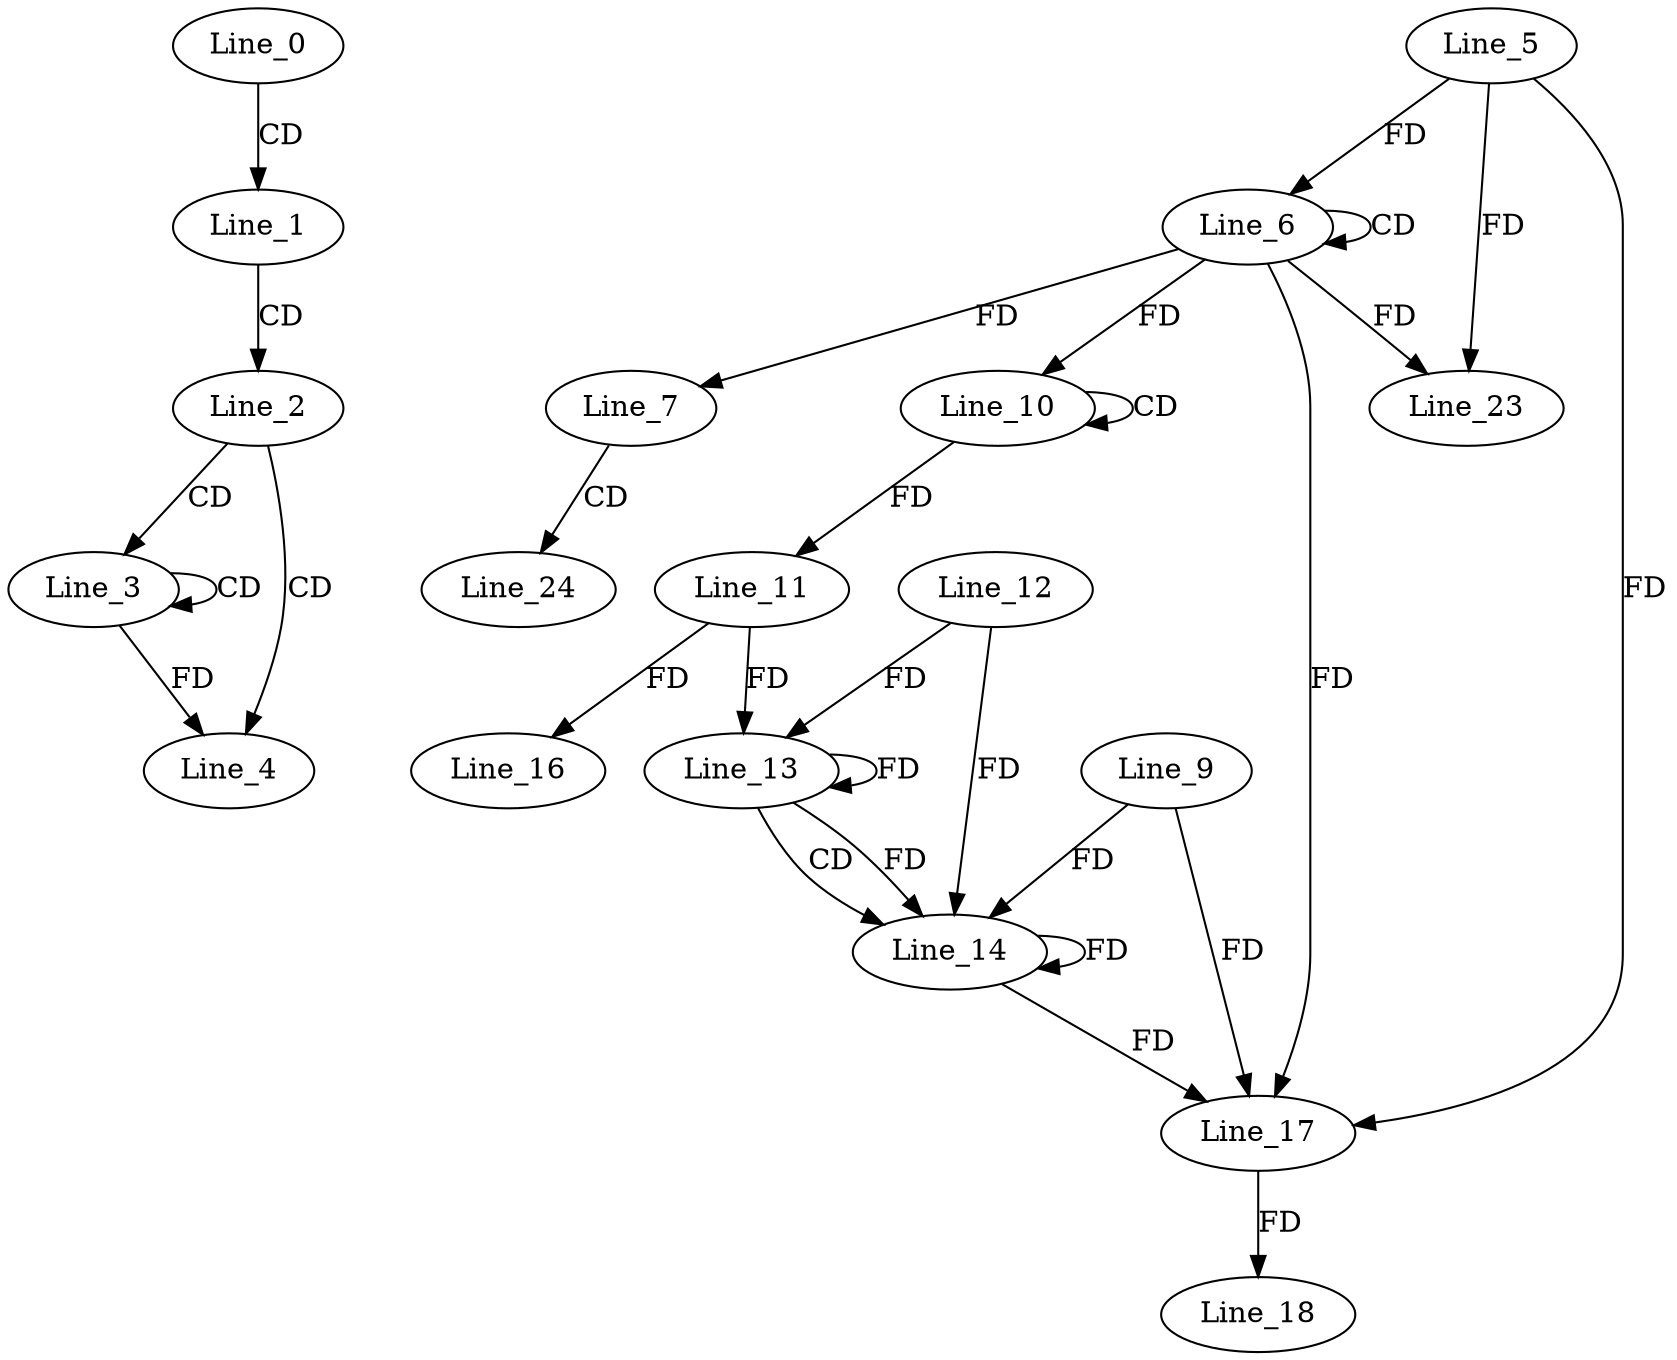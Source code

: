digraph G {
  Line_0;
  Line_1;
  Line_2;
  Line_3;
  Line_3;
  Line_4;
  Line_6;
  Line_6;
  Line_5;
  Line_7;
  Line_10;
  Line_10;
  Line_10;
  Line_11;
  Line_13;
  Line_12;
  Line_13;
  Line_11;
  Line_13;
  Line_14;
  Line_9;
  Line_16;
  Line_17;
  Line_17;
  Line_17;
  Line_17;
  Line_18;
  Line_23;
  Line_23;
  Line_23;
  Line_7;
  Line_24;
  Line_0 -> Line_1 [ label="CD" ];
  Line_1 -> Line_2 [ label="CD" ];
  Line_2 -> Line_3 [ label="CD" ];
  Line_3 -> Line_3 [ label="CD" ];
  Line_2 -> Line_4 [ label="CD" ];
  Line_3 -> Line_4 [ label="FD" ];
  Line_6 -> Line_6 [ label="CD" ];
  Line_5 -> Line_6 [ label="FD" ];
  Line_6 -> Line_7 [ label="FD" ];
  Line_10 -> Line_10 [ label="CD" ];
  Line_6 -> Line_10 [ label="FD" ];
  Line_10 -> Line_11 [ label="FD" ];
  Line_13 -> Line_13 [ label="FD" ];
  Line_12 -> Line_13 [ label="FD" ];
  Line_11 -> Line_13 [ label="FD" ];
  Line_13 -> Line_14 [ label="CD" ];
  Line_14 -> Line_14 [ label="FD" ];
  Line_9 -> Line_14 [ label="FD" ];
  Line_13 -> Line_14 [ label="FD" ];
  Line_12 -> Line_14 [ label="FD" ];
  Line_11 -> Line_16 [ label="FD" ];
  Line_5 -> Line_17 [ label="FD" ];
  Line_14 -> Line_17 [ label="FD" ];
  Line_9 -> Line_17 [ label="FD" ];
  Line_6 -> Line_17 [ label="FD" ];
  Line_17 -> Line_18 [ label="FD" ];
  Line_5 -> Line_23 [ label="FD" ];
  Line_6 -> Line_23 [ label="FD" ];
  Line_7 -> Line_24 [ label="CD" ];
}

